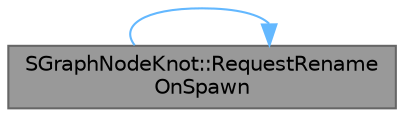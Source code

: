 digraph "SGraphNodeKnot::RequestRenameOnSpawn"
{
 // INTERACTIVE_SVG=YES
 // LATEX_PDF_SIZE
  bgcolor="transparent";
  edge [fontname=Helvetica,fontsize=10,labelfontname=Helvetica,labelfontsize=10];
  node [fontname=Helvetica,fontsize=10,shape=box,height=0.2,width=0.4];
  rankdir="LR";
  Node1 [id="Node000001",label="SGraphNodeKnot::RequestRename\lOnSpawn",height=0.2,width=0.4,color="gray40", fillcolor="grey60", style="filled", fontcolor="black",tooltip="Requests a rename when the node was initially spawned."];
  Node1 -> Node1 [id="edge1_Node000001_Node000001",color="steelblue1",style="solid",tooltip=" "];
}
